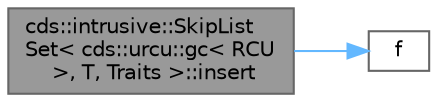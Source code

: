 digraph "cds::intrusive::SkipListSet&lt; cds::urcu::gc&lt; RCU &gt;, T, Traits &gt;::insert"
{
 // LATEX_PDF_SIZE
  bgcolor="transparent";
  edge [fontname=Helvetica,fontsize=10,labelfontname=Helvetica,labelfontsize=10];
  node [fontname=Helvetica,fontsize=10,shape=box,height=0.2,width=0.4];
  rankdir="LR";
  Node1 [id="Node000001",label="cds::intrusive::SkipList\lSet\< cds::urcu::gc\< RCU\l \>, T, Traits \>::insert",height=0.2,width=0.4,color="gray40", fillcolor="grey60", style="filled", fontcolor="black",tooltip="Inserts new node"];
  Node1 -> Node2 [id="edge2_Node000001_Node000002",color="steelblue1",style="solid",tooltip=" "];
  Node2 [id="Node000002",label="f",height=0.2,width=0.4,color="grey40", fillcolor="white", style="filled",URL="$cxx11__tensor__map_8cpp.html#a7f507fea02198f6cb81c86640c7b1a4e",tooltip=" "];
}
